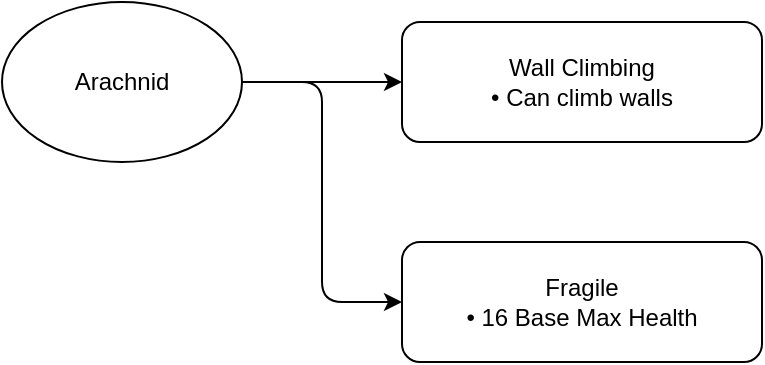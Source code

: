 <mxfile>
    <diagram id="CZlvrNyKM71w7m68ihCc" name="Page-1">
        <mxGraphModel dx="1376" dy="964" grid="1" gridSize="10" guides="1" tooltips="1" connect="1" arrows="1" fold="1" page="1" pageScale="1" pageWidth="850" pageHeight="1100" math="0" shadow="0">
            <root>
                <mxCell id="0"/>
                <mxCell id="1" parent="0"/>
                <mxCell id="7" style="edgeStyle=elbowEdgeStyle;html=1;entryX=0;entryY=0.5;entryDx=0;entryDy=0;" edge="1" parent="1" source="3" target="4">
                    <mxGeometry relative="1" as="geometry"/>
                </mxCell>
                <mxCell id="9" style="edgeStyle=elbowEdgeStyle;html=1;entryX=0;entryY=0.5;entryDx=0;entryDy=0;" edge="1" parent="1" source="3" target="8">
                    <mxGeometry relative="1" as="geometry"/>
                </mxCell>
                <mxCell id="3" value="Arachnid" style="ellipse;whiteSpace=wrap;html=1;" vertex="1" parent="1">
                    <mxGeometry x="40" y="290" width="120" height="80" as="geometry"/>
                </mxCell>
                <mxCell id="4" value="Wall Climbing&lt;br&gt;• Can climb walls" style="rounded=1;whiteSpace=wrap;html=1;" vertex="1" parent="1">
                    <mxGeometry x="240" y="300" width="180" height="60" as="geometry"/>
                </mxCell>
                <mxCell id="8" value="Fragile&lt;br&gt;• 16 Base Max Health" style="rounded=1;whiteSpace=wrap;html=1;" vertex="1" parent="1">
                    <mxGeometry x="240" y="410" width="180" height="60" as="geometry"/>
                </mxCell>
            </root>
        </mxGraphModel>
    </diagram>
</mxfile>